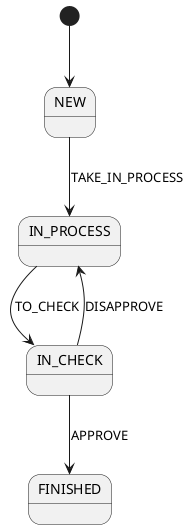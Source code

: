 @startuml

[*] --> NEW

NEW --> IN_PROCESS : TAKE_IN_PROCESS

IN_PROCESS --> IN_CHECK : TO_CHECK

IN_CHECK --> IN_PROCESS : DISAPPROVE

IN_CHECK --> FINISHED : APPROVE

@enduml